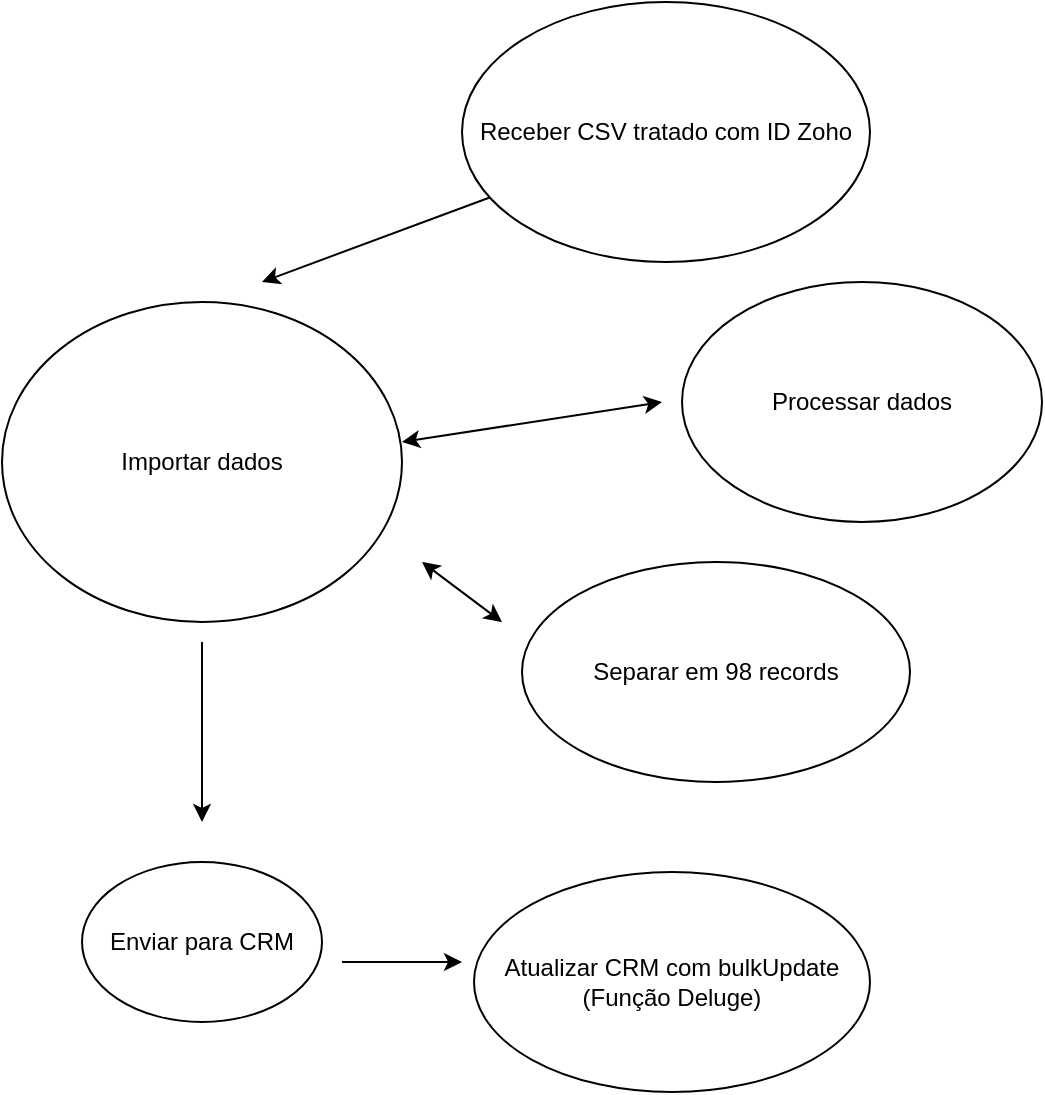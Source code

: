 <mxfile version="21.6.2" type="github">
  <diagram name="Página-1" id="Lb1ujLw-7j1RdwZlbdgM">
    <mxGraphModel dx="1050" dy="541" grid="1" gridSize="10" guides="1" tooltips="1" connect="1" arrows="1" fold="1" page="1" pageScale="1" pageWidth="827" pageHeight="1169" math="0" shadow="0">
      <root>
        <mxCell id="0" />
        <mxCell id="1" parent="0" />
        <mxCell id="jxEn6SGBZ0PirzQBKNT_-1" value="Receber CSV tratado com ID Zoho" style="ellipse;whiteSpace=wrap;html=1;" vertex="1" parent="1">
          <mxGeometry x="300" y="40" width="204" height="130" as="geometry" />
        </mxCell>
        <mxCell id="jxEn6SGBZ0PirzQBKNT_-2" value="Processar dados" style="ellipse;whiteSpace=wrap;html=1;" vertex="1" parent="1">
          <mxGeometry x="410" y="180" width="180" height="120" as="geometry" />
        </mxCell>
        <mxCell id="jxEn6SGBZ0PirzQBKNT_-3" value="Separar em 98 records" style="ellipse;whiteSpace=wrap;html=1;" vertex="1" parent="1">
          <mxGeometry x="330" y="320" width="194" height="110" as="geometry" />
        </mxCell>
        <mxCell id="jxEn6SGBZ0PirzQBKNT_-4" value="Atualizar CRM com bulkUpdate&lt;br&gt;(Função Deluge)" style="ellipse;whiteSpace=wrap;html=1;" vertex="1" parent="1">
          <mxGeometry x="306" y="475" width="198" height="110" as="geometry" />
        </mxCell>
        <mxCell id="jxEn6SGBZ0PirzQBKNT_-6" value="Importar dados" style="ellipse;whiteSpace=wrap;html=1;" vertex="1" parent="1">
          <mxGeometry x="70" y="190" width="200" height="160" as="geometry" />
        </mxCell>
        <mxCell id="jxEn6SGBZ0PirzQBKNT_-7" value="" style="endArrow=classic;html=1;rounded=0;" edge="1" parent="1" source="jxEn6SGBZ0PirzQBKNT_-1">
          <mxGeometry width="50" height="50" relative="1" as="geometry">
            <mxPoint x="390" y="360" as="sourcePoint" />
            <mxPoint x="200" y="180" as="targetPoint" />
          </mxGeometry>
        </mxCell>
        <mxCell id="jxEn6SGBZ0PirzQBKNT_-8" value="" style="endArrow=classic;html=1;rounded=0;startArrow=classic;" edge="1" parent="1">
          <mxGeometry width="50" height="50" relative="1" as="geometry">
            <mxPoint x="270" y="260" as="sourcePoint" />
            <mxPoint x="400" y="240" as="targetPoint" />
          </mxGeometry>
        </mxCell>
        <mxCell id="jxEn6SGBZ0PirzQBKNT_-9" value="" style="endArrow=classic;html=1;rounded=0;startArrow=classic;" edge="1" parent="1">
          <mxGeometry width="50" height="50" relative="1" as="geometry">
            <mxPoint x="280" y="320" as="sourcePoint" />
            <mxPoint x="320" y="350" as="targetPoint" />
          </mxGeometry>
        </mxCell>
        <mxCell id="jxEn6SGBZ0PirzQBKNT_-10" value="" style="endArrow=classic;html=1;rounded=0;" edge="1" parent="1">
          <mxGeometry width="50" height="50" relative="1" as="geometry">
            <mxPoint x="170" y="360" as="sourcePoint" />
            <mxPoint x="170" y="450" as="targetPoint" />
          </mxGeometry>
        </mxCell>
        <mxCell id="jxEn6SGBZ0PirzQBKNT_-11" value="Enviar para CRM" style="ellipse;whiteSpace=wrap;html=1;" vertex="1" parent="1">
          <mxGeometry x="110" y="470" width="120" height="80" as="geometry" />
        </mxCell>
        <mxCell id="jxEn6SGBZ0PirzQBKNT_-12" value="" style="endArrow=classic;html=1;rounded=0;" edge="1" parent="1">
          <mxGeometry width="50" height="50" relative="1" as="geometry">
            <mxPoint x="240" y="520" as="sourcePoint" />
            <mxPoint x="300" y="520" as="targetPoint" />
          </mxGeometry>
        </mxCell>
      </root>
    </mxGraphModel>
  </diagram>
</mxfile>

